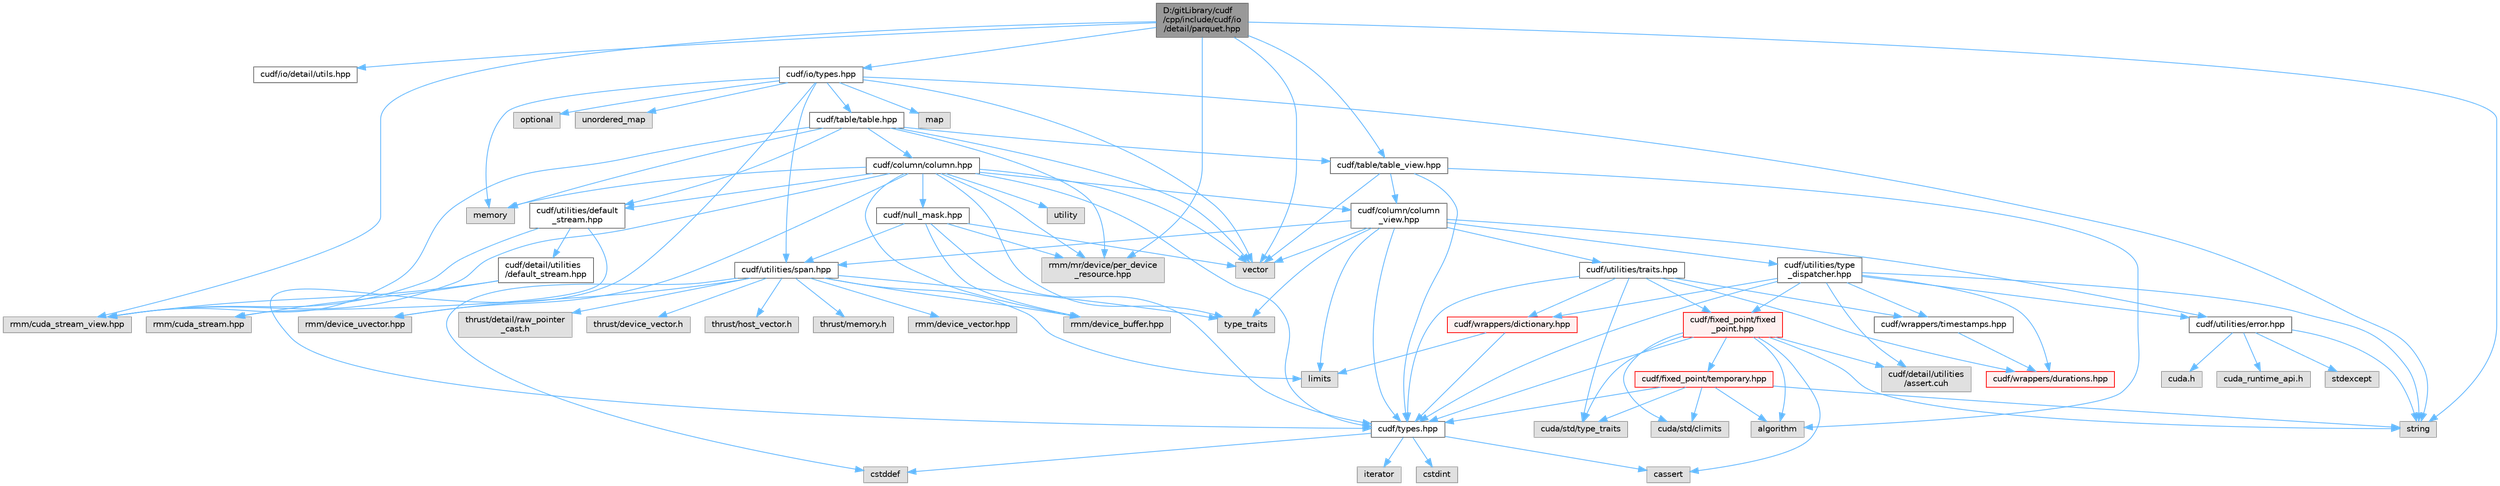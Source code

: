 digraph "D:/gitLibrary/cudf/cpp/include/cudf/io/detail/parquet.hpp"
{
 // LATEX_PDF_SIZE
  bgcolor="transparent";
  edge [fontname=Helvetica,fontsize=10,labelfontname=Helvetica,labelfontsize=10];
  node [fontname=Helvetica,fontsize=10,shape=box,height=0.2,width=0.4];
  Node1 [id="Node000001",label="D:/gitLibrary/cudf\l/cpp/include/cudf/io\l/detail/parquet.hpp",height=0.2,width=0.4,color="gray40", fillcolor="grey60", style="filled", fontcolor="black",tooltip=" "];
  Node1 -> Node2 [id="edge1_Node000001_Node000002",color="steelblue1",style="solid",tooltip=" "];
  Node2 [id="Node000002",label="cudf/io/detail/utils.hpp",height=0.2,width=0.4,color="grey40", fillcolor="white", style="filled",URL="$utils_8hpp.html",tooltip=" "];
  Node1 -> Node3 [id="edge2_Node000001_Node000003",color="steelblue1",style="solid",tooltip=" "];
  Node3 [id="Node000003",label="cudf/io/types.hpp",height=0.2,width=0.4,color="grey40", fillcolor="white", style="filled",URL="$io_2types_8hpp.html",tooltip="cuDF-IO API type definitions"];
  Node3 -> Node4 [id="edge3_Node000003_Node000004",color="steelblue1",style="solid",tooltip=" "];
  Node4 [id="Node000004",label="cudf/table/table.hpp",height=0.2,width=0.4,color="grey40", fillcolor="white", style="filled",URL="$table_8hpp.html",tooltip="Class definition for cudf::table"];
  Node4 -> Node5 [id="edge4_Node000004_Node000005",color="steelblue1",style="solid",tooltip=" "];
  Node5 [id="Node000005",label="cudf/column/column.hpp",height=0.2,width=0.4,color="grey40", fillcolor="white", style="filled",URL="$column_8hpp.html",tooltip="Class definition for cudf::column"];
  Node5 -> Node6 [id="edge5_Node000005_Node000006",color="steelblue1",style="solid",tooltip=" "];
  Node6 [id="Node000006",label="cudf/column/column\l_view.hpp",height=0.2,width=0.4,color="grey40", fillcolor="white", style="filled",URL="$column__view_8hpp.html",tooltip="column view class definitions"];
  Node6 -> Node7 [id="edge6_Node000006_Node000007",color="steelblue1",style="solid",tooltip=" "];
  Node7 [id="Node000007",label="cudf/types.hpp",height=0.2,width=0.4,color="grey40", fillcolor="white", style="filled",URL="$types_8hpp.html",tooltip="Type declarations for libcudf."];
  Node7 -> Node8 [id="edge7_Node000007_Node000008",color="steelblue1",style="solid",tooltip=" "];
  Node8 [id="Node000008",label="cassert",height=0.2,width=0.4,color="grey60", fillcolor="#E0E0E0", style="filled",tooltip=" "];
  Node7 -> Node9 [id="edge8_Node000007_Node000009",color="steelblue1",style="solid",tooltip=" "];
  Node9 [id="Node000009",label="cstddef",height=0.2,width=0.4,color="grey60", fillcolor="#E0E0E0", style="filled",tooltip=" "];
  Node7 -> Node10 [id="edge9_Node000007_Node000010",color="steelblue1",style="solid",tooltip=" "];
  Node10 [id="Node000010",label="cstdint",height=0.2,width=0.4,color="grey60", fillcolor="#E0E0E0", style="filled",tooltip=" "];
  Node7 -> Node11 [id="edge10_Node000007_Node000011",color="steelblue1",style="solid",tooltip=" "];
  Node11 [id="Node000011",label="iterator",height=0.2,width=0.4,color="grey60", fillcolor="#E0E0E0", style="filled",tooltip=" "];
  Node6 -> Node12 [id="edge11_Node000006_Node000012",color="steelblue1",style="solid",tooltip=" "];
  Node12 [id="Node000012",label="cudf/utilities/error.hpp",height=0.2,width=0.4,color="grey40", fillcolor="white", style="filled",URL="$error_8hpp.html",tooltip=" "];
  Node12 -> Node13 [id="edge12_Node000012_Node000013",color="steelblue1",style="solid",tooltip=" "];
  Node13 [id="Node000013",label="cuda.h",height=0.2,width=0.4,color="grey60", fillcolor="#E0E0E0", style="filled",tooltip=" "];
  Node12 -> Node14 [id="edge13_Node000012_Node000014",color="steelblue1",style="solid",tooltip=" "];
  Node14 [id="Node000014",label="cuda_runtime_api.h",height=0.2,width=0.4,color="grey60", fillcolor="#E0E0E0", style="filled",tooltip=" "];
  Node12 -> Node15 [id="edge14_Node000012_Node000015",color="steelblue1",style="solid",tooltip=" "];
  Node15 [id="Node000015",label="stdexcept",height=0.2,width=0.4,color="grey60", fillcolor="#E0E0E0", style="filled",tooltip=" "];
  Node12 -> Node16 [id="edge15_Node000012_Node000016",color="steelblue1",style="solid",tooltip=" "];
  Node16 [id="Node000016",label="string",height=0.2,width=0.4,color="grey60", fillcolor="#E0E0E0", style="filled",tooltip=" "];
  Node6 -> Node17 [id="edge16_Node000006_Node000017",color="steelblue1",style="solid",tooltip=" "];
  Node17 [id="Node000017",label="cudf/utilities/span.hpp",height=0.2,width=0.4,color="grey40", fillcolor="white", style="filled",URL="$span_8hpp.html",tooltip=" "];
  Node17 -> Node18 [id="edge17_Node000017_Node000018",color="steelblue1",style="solid",tooltip=" "];
  Node18 [id="Node000018",label="rmm/device_buffer.hpp",height=0.2,width=0.4,color="grey60", fillcolor="#E0E0E0", style="filled",tooltip=" "];
  Node17 -> Node19 [id="edge18_Node000017_Node000019",color="steelblue1",style="solid",tooltip=" "];
  Node19 [id="Node000019",label="rmm/device_uvector.hpp",height=0.2,width=0.4,color="grey60", fillcolor="#E0E0E0", style="filled",tooltip=" "];
  Node17 -> Node20 [id="edge19_Node000017_Node000020",color="steelblue1",style="solid",tooltip=" "];
  Node20 [id="Node000020",label="rmm/device_vector.hpp",height=0.2,width=0.4,color="grey60", fillcolor="#E0E0E0", style="filled",tooltip=" "];
  Node17 -> Node21 [id="edge20_Node000017_Node000021",color="steelblue1",style="solid",tooltip=" "];
  Node21 [id="Node000021",label="thrust/detail/raw_pointer\l_cast.h",height=0.2,width=0.4,color="grey60", fillcolor="#E0E0E0", style="filled",tooltip=" "];
  Node17 -> Node22 [id="edge21_Node000017_Node000022",color="steelblue1",style="solid",tooltip=" "];
  Node22 [id="Node000022",label="thrust/device_vector.h",height=0.2,width=0.4,color="grey60", fillcolor="#E0E0E0", style="filled",tooltip=" "];
  Node17 -> Node23 [id="edge22_Node000017_Node000023",color="steelblue1",style="solid",tooltip=" "];
  Node23 [id="Node000023",label="thrust/host_vector.h",height=0.2,width=0.4,color="grey60", fillcolor="#E0E0E0", style="filled",tooltip=" "];
  Node17 -> Node24 [id="edge23_Node000017_Node000024",color="steelblue1",style="solid",tooltip=" "];
  Node24 [id="Node000024",label="thrust/memory.h",height=0.2,width=0.4,color="grey60", fillcolor="#E0E0E0", style="filled",tooltip=" "];
  Node17 -> Node9 [id="edge24_Node000017_Node000009",color="steelblue1",style="solid",tooltip=" "];
  Node17 -> Node25 [id="edge25_Node000017_Node000025",color="steelblue1",style="solid",tooltip=" "];
  Node25 [id="Node000025",label="limits",height=0.2,width=0.4,color="grey60", fillcolor="#E0E0E0", style="filled",tooltip=" "];
  Node17 -> Node26 [id="edge26_Node000017_Node000026",color="steelblue1",style="solid",tooltip=" "];
  Node26 [id="Node000026",label="type_traits",height=0.2,width=0.4,color="grey60", fillcolor="#E0E0E0", style="filled",tooltip=" "];
  Node6 -> Node27 [id="edge27_Node000006_Node000027",color="steelblue1",style="solid",tooltip=" "];
  Node27 [id="Node000027",label="cudf/utilities/traits.hpp",height=0.2,width=0.4,color="grey40", fillcolor="white", style="filled",URL="$traits_8hpp.html",tooltip=" "];
  Node27 -> Node28 [id="edge28_Node000027_Node000028",color="steelblue1",style="solid",tooltip=" "];
  Node28 [id="Node000028",label="cudf/fixed_point/fixed\l_point.hpp",height=0.2,width=0.4,color="red", fillcolor="#FFF0F0", style="filled",URL="$fixed__point_8hpp.html",tooltip="Class definition for fixed point data type"];
  Node28 -> Node29 [id="edge29_Node000028_Node000029",color="steelblue1",style="solid",tooltip=" "];
  Node29 [id="Node000029",label="cudf/detail/utilities\l/assert.cuh",height=0.2,width=0.4,color="grey60", fillcolor="#E0E0E0", style="filled",tooltip=" "];
  Node28 -> Node30 [id="edge30_Node000028_Node000030",color="steelblue1",style="solid",tooltip=" "];
  Node30 [id="Node000030",label="cudf/fixed_point/temporary.hpp",height=0.2,width=0.4,color="red", fillcolor="#FFF0F0", style="filled",URL="$temporary_8hpp.html",tooltip=" "];
  Node30 -> Node7 [id="edge31_Node000030_Node000007",color="steelblue1",style="solid",tooltip=" "];
  Node30 -> Node31 [id="edge32_Node000030_Node000031",color="steelblue1",style="solid",tooltip=" "];
  Node31 [id="Node000031",label="cuda/std/climits",height=0.2,width=0.4,color="grey60", fillcolor="#E0E0E0", style="filled",tooltip=" "];
  Node30 -> Node33 [id="edge33_Node000030_Node000033",color="steelblue1",style="solid",tooltip=" "];
  Node33 [id="Node000033",label="cuda/std/type_traits",height=0.2,width=0.4,color="grey60", fillcolor="#E0E0E0", style="filled",tooltip=" "];
  Node30 -> Node34 [id="edge34_Node000030_Node000034",color="steelblue1",style="solid",tooltip=" "];
  Node34 [id="Node000034",label="algorithm",height=0.2,width=0.4,color="grey60", fillcolor="#E0E0E0", style="filled",tooltip=" "];
  Node30 -> Node16 [id="edge35_Node000030_Node000016",color="steelblue1",style="solid",tooltip=" "];
  Node28 -> Node7 [id="edge36_Node000028_Node000007",color="steelblue1",style="solid",tooltip=" "];
  Node28 -> Node31 [id="edge37_Node000028_Node000031",color="steelblue1",style="solid",tooltip=" "];
  Node28 -> Node33 [id="edge38_Node000028_Node000033",color="steelblue1",style="solid",tooltip=" "];
  Node28 -> Node34 [id="edge39_Node000028_Node000034",color="steelblue1",style="solid",tooltip=" "];
  Node28 -> Node8 [id="edge40_Node000028_Node000008",color="steelblue1",style="solid",tooltip=" "];
  Node28 -> Node16 [id="edge41_Node000028_Node000016",color="steelblue1",style="solid",tooltip=" "];
  Node27 -> Node7 [id="edge42_Node000027_Node000007",color="steelblue1",style="solid",tooltip=" "];
  Node27 -> Node36 [id="edge43_Node000027_Node000036",color="steelblue1",style="solid",tooltip=" "];
  Node36 [id="Node000036",label="cudf/wrappers/dictionary.hpp",height=0.2,width=0.4,color="red", fillcolor="#FFF0F0", style="filled",URL="$dictionary_8hpp.html",tooltip="Concrete type definition for dictionary columns."];
  Node36 -> Node7 [id="edge44_Node000036_Node000007",color="steelblue1",style="solid",tooltip=" "];
  Node36 -> Node25 [id="edge45_Node000036_Node000025",color="steelblue1",style="solid",tooltip=" "];
  Node27 -> Node38 [id="edge46_Node000027_Node000038",color="steelblue1",style="solid",tooltip=" "];
  Node38 [id="Node000038",label="cudf/wrappers/durations.hpp",height=0.2,width=0.4,color="red", fillcolor="#FFF0F0", style="filled",URL="$durations_8hpp.html",tooltip="Concrete type definitions for int32_t and int64_t durations in varying resolutions."];
  Node27 -> Node40 [id="edge47_Node000027_Node000040",color="steelblue1",style="solid",tooltip=" "];
  Node40 [id="Node000040",label="cudf/wrappers/timestamps.hpp",height=0.2,width=0.4,color="grey40", fillcolor="white", style="filled",URL="$timestamps_8hpp.html",tooltip="Concrete type definitions for int32_t and int64_t timestamps in varying resolutions as durations sinc..."];
  Node40 -> Node38 [id="edge48_Node000040_Node000038",color="steelblue1",style="solid",tooltip=" "];
  Node27 -> Node33 [id="edge49_Node000027_Node000033",color="steelblue1",style="solid",tooltip=" "];
  Node6 -> Node41 [id="edge50_Node000006_Node000041",color="steelblue1",style="solid",tooltip=" "];
  Node41 [id="Node000041",label="cudf/utilities/type\l_dispatcher.hpp",height=0.2,width=0.4,color="grey40", fillcolor="white", style="filled",URL="$type__dispatcher_8hpp.html",tooltip="Defines the mapping between cudf::type_id runtime type information and concrete C++ types."];
  Node41 -> Node29 [id="edge51_Node000041_Node000029",color="steelblue1",style="solid",tooltip=" "];
  Node41 -> Node28 [id="edge52_Node000041_Node000028",color="steelblue1",style="solid",tooltip=" "];
  Node41 -> Node7 [id="edge53_Node000041_Node000007",color="steelblue1",style="solid",tooltip=" "];
  Node41 -> Node12 [id="edge54_Node000041_Node000012",color="steelblue1",style="solid",tooltip=" "];
  Node41 -> Node36 [id="edge55_Node000041_Node000036",color="steelblue1",style="solid",tooltip=" "];
  Node41 -> Node38 [id="edge56_Node000041_Node000038",color="steelblue1",style="solid",tooltip=" "];
  Node41 -> Node40 [id="edge57_Node000041_Node000040",color="steelblue1",style="solid",tooltip=" "];
  Node41 -> Node16 [id="edge58_Node000041_Node000016",color="steelblue1",style="solid",tooltip=" "];
  Node6 -> Node25 [id="edge59_Node000006_Node000025",color="steelblue1",style="solid",tooltip=" "];
  Node6 -> Node26 [id="edge60_Node000006_Node000026",color="steelblue1",style="solid",tooltip=" "];
  Node6 -> Node42 [id="edge61_Node000006_Node000042",color="steelblue1",style="solid",tooltip=" "];
  Node42 [id="Node000042",label="vector",height=0.2,width=0.4,color="grey60", fillcolor="#E0E0E0", style="filled",tooltip=" "];
  Node5 -> Node43 [id="edge62_Node000005_Node000043",color="steelblue1",style="solid",tooltip=" "];
  Node43 [id="Node000043",label="cudf/null_mask.hpp",height=0.2,width=0.4,color="grey40", fillcolor="white", style="filled",URL="$null__mask_8hpp.html",tooltip="APIs for managing validity bitmasks"];
  Node43 -> Node7 [id="edge63_Node000043_Node000007",color="steelblue1",style="solid",tooltip=" "];
  Node43 -> Node17 [id="edge64_Node000043_Node000017",color="steelblue1",style="solid",tooltip=" "];
  Node43 -> Node18 [id="edge65_Node000043_Node000018",color="steelblue1",style="solid",tooltip=" "];
  Node43 -> Node44 [id="edge66_Node000043_Node000044",color="steelblue1",style="solid",tooltip=" "];
  Node44 [id="Node000044",label="rmm/mr/device/per_device\l_resource.hpp",height=0.2,width=0.4,color="grey60", fillcolor="#E0E0E0", style="filled",tooltip=" "];
  Node43 -> Node42 [id="edge67_Node000043_Node000042",color="steelblue1",style="solid",tooltip=" "];
  Node5 -> Node7 [id="edge68_Node000005_Node000007",color="steelblue1",style="solid",tooltip=" "];
  Node5 -> Node45 [id="edge69_Node000005_Node000045",color="steelblue1",style="solid",tooltip=" "];
  Node45 [id="Node000045",label="cudf/utilities/default\l_stream.hpp",height=0.2,width=0.4,color="grey40", fillcolor="white", style="filled",URL="$utilities_2default__stream_8hpp.html",tooltip=" "];
  Node45 -> Node46 [id="edge70_Node000045_Node000046",color="steelblue1",style="solid",tooltip=" "];
  Node46 [id="Node000046",label="cudf/detail/utilities\l/default_stream.hpp",height=0.2,width=0.4,color="grey40", fillcolor="white", style="filled",URL="$detail_2utilities_2default__stream_8hpp.html",tooltip=" "];
  Node46 -> Node47 [id="edge71_Node000046_Node000047",color="steelblue1",style="solid",tooltip=" "];
  Node47 [id="Node000047",label="rmm/cuda_stream.hpp",height=0.2,width=0.4,color="grey60", fillcolor="#E0E0E0", style="filled",tooltip=" "];
  Node46 -> Node48 [id="edge72_Node000046_Node000048",color="steelblue1",style="solid",tooltip=" "];
  Node48 [id="Node000048",label="rmm/cuda_stream_view.hpp",height=0.2,width=0.4,color="grey60", fillcolor="#E0E0E0", style="filled",tooltip=" "];
  Node45 -> Node47 [id="edge73_Node000045_Node000047",color="steelblue1",style="solid",tooltip=" "];
  Node45 -> Node48 [id="edge74_Node000045_Node000048",color="steelblue1",style="solid",tooltip=" "];
  Node5 -> Node48 [id="edge75_Node000005_Node000048",color="steelblue1",style="solid",tooltip=" "];
  Node5 -> Node18 [id="edge76_Node000005_Node000018",color="steelblue1",style="solid",tooltip=" "];
  Node5 -> Node19 [id="edge77_Node000005_Node000019",color="steelblue1",style="solid",tooltip=" "];
  Node5 -> Node44 [id="edge78_Node000005_Node000044",color="steelblue1",style="solid",tooltip=" "];
  Node5 -> Node49 [id="edge79_Node000005_Node000049",color="steelblue1",style="solid",tooltip=" "];
  Node49 [id="Node000049",label="memory",height=0.2,width=0.4,color="grey60", fillcolor="#E0E0E0", style="filled",tooltip=" "];
  Node5 -> Node26 [id="edge80_Node000005_Node000026",color="steelblue1",style="solid",tooltip=" "];
  Node5 -> Node50 [id="edge81_Node000005_Node000050",color="steelblue1",style="solid",tooltip=" "];
  Node50 [id="Node000050",label="utility",height=0.2,width=0.4,color="grey60", fillcolor="#E0E0E0", style="filled",tooltip=" "];
  Node5 -> Node42 [id="edge82_Node000005_Node000042",color="steelblue1",style="solid",tooltip=" "];
  Node4 -> Node51 [id="edge83_Node000004_Node000051",color="steelblue1",style="solid",tooltip=" "];
  Node51 [id="Node000051",label="cudf/table/table_view.hpp",height=0.2,width=0.4,color="grey40", fillcolor="white", style="filled",URL="$table__view_8hpp.html",tooltip="Class definitions for (mutable)_table_view"];
  Node51 -> Node6 [id="edge84_Node000051_Node000006",color="steelblue1",style="solid",tooltip=" "];
  Node51 -> Node7 [id="edge85_Node000051_Node000007",color="steelblue1",style="solid",tooltip=" "];
  Node51 -> Node34 [id="edge86_Node000051_Node000034",color="steelblue1",style="solid",tooltip=" "];
  Node51 -> Node42 [id="edge87_Node000051_Node000042",color="steelblue1",style="solid",tooltip=" "];
  Node4 -> Node45 [id="edge88_Node000004_Node000045",color="steelblue1",style="solid",tooltip=" "];
  Node4 -> Node48 [id="edge89_Node000004_Node000048",color="steelblue1",style="solid",tooltip=" "];
  Node4 -> Node44 [id="edge90_Node000004_Node000044",color="steelblue1",style="solid",tooltip=" "];
  Node4 -> Node49 [id="edge91_Node000004_Node000049",color="steelblue1",style="solid",tooltip=" "];
  Node4 -> Node42 [id="edge92_Node000004_Node000042",color="steelblue1",style="solid",tooltip=" "];
  Node3 -> Node7 [id="edge93_Node000003_Node000007",color="steelblue1",style="solid",tooltip=" "];
  Node3 -> Node17 [id="edge94_Node000003_Node000017",color="steelblue1",style="solid",tooltip=" "];
  Node3 -> Node52 [id="edge95_Node000003_Node000052",color="steelblue1",style="solid",tooltip=" "];
  Node52 [id="Node000052",label="map",height=0.2,width=0.4,color="grey60", fillcolor="#E0E0E0", style="filled",tooltip=" "];
  Node3 -> Node49 [id="edge96_Node000003_Node000049",color="steelblue1",style="solid",tooltip=" "];
  Node3 -> Node53 [id="edge97_Node000003_Node000053",color="steelblue1",style="solid",tooltip=" "];
  Node53 [id="Node000053",label="optional",height=0.2,width=0.4,color="grey60", fillcolor="#E0E0E0", style="filled",tooltip=" "];
  Node3 -> Node16 [id="edge98_Node000003_Node000016",color="steelblue1",style="solid",tooltip=" "];
  Node3 -> Node54 [id="edge99_Node000003_Node000054",color="steelblue1",style="solid",tooltip=" "];
  Node54 [id="Node000054",label="unordered_map",height=0.2,width=0.4,color="grey60", fillcolor="#E0E0E0", style="filled",tooltip=" "];
  Node3 -> Node42 [id="edge100_Node000003_Node000042",color="steelblue1",style="solid",tooltip=" "];
  Node1 -> Node51 [id="edge101_Node000001_Node000051",color="steelblue1",style="solid",tooltip=" "];
  Node1 -> Node48 [id="edge102_Node000001_Node000048",color="steelblue1",style="solid",tooltip=" "];
  Node1 -> Node44 [id="edge103_Node000001_Node000044",color="steelblue1",style="solid",tooltip=" "];
  Node1 -> Node16 [id="edge104_Node000001_Node000016",color="steelblue1",style="solid",tooltip=" "];
  Node1 -> Node42 [id="edge105_Node000001_Node000042",color="steelblue1",style="solid",tooltip=" "];
}
